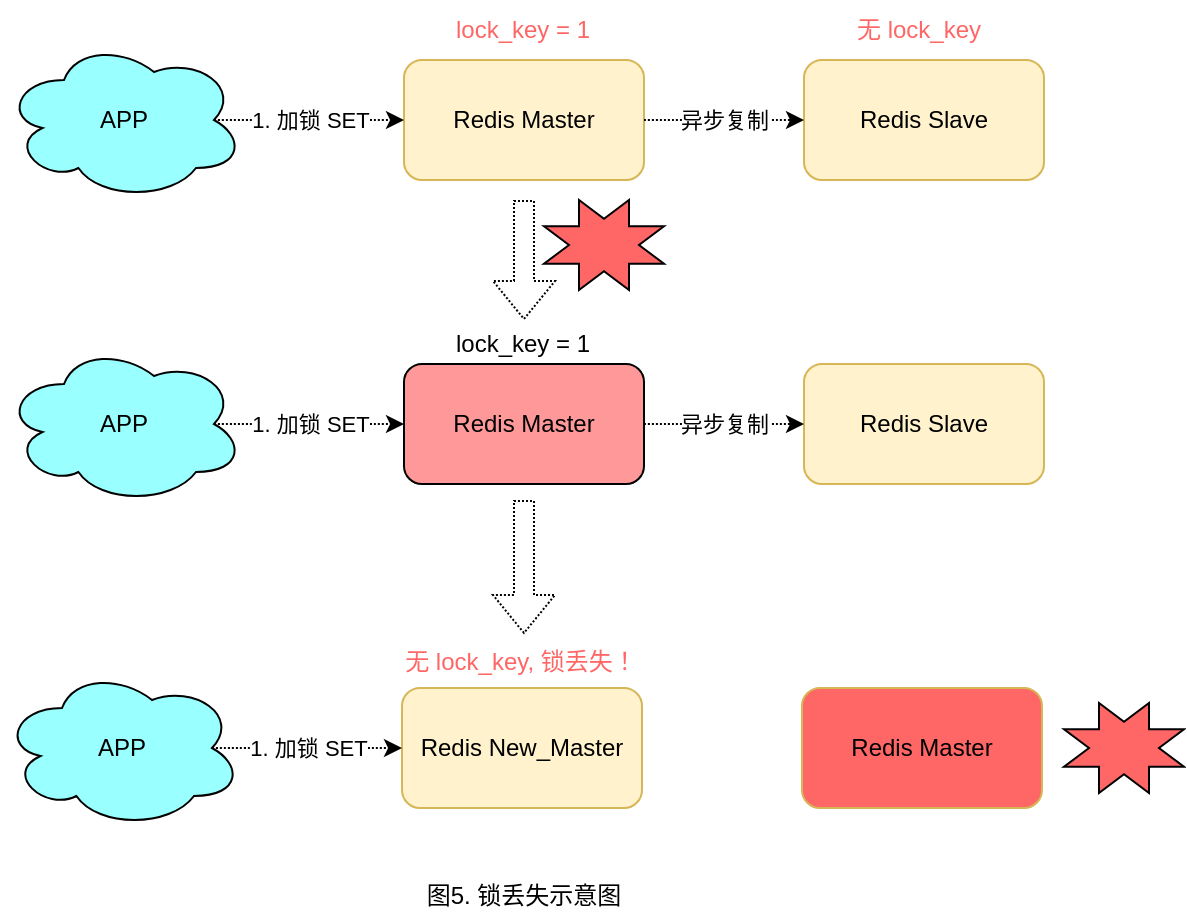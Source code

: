 <mxfile version="20.3.0" type="device"><diagram id="8NFtPzkG5aBTjQyTmKhl" name="第 1 页"><mxGraphModel dx="1426" dy="905" grid="1" gridSize="10" guides="1" tooltips="1" connect="1" arrows="1" fold="1" page="1" pageScale="1" pageWidth="827" pageHeight="1169" math="0" shadow="0"><root><mxCell id="0"/><mxCell id="1" parent="0"/><mxCell id="1lBZAckrglMeScR5EhlR-1" value="APP" style="ellipse;shape=cloud;whiteSpace=wrap;html=1;fillColor=#99FFFF;" parent="1" vertex="1"><mxGeometry x="120" y="200" width="120" height="80" as="geometry"/></mxCell><mxCell id="vZYR9i3tSeTn6US3XFem-1" value="Redis Master" style="rounded=1;whiteSpace=wrap;html=1;fillStyle=auto;fillColor=#fff2cc;strokeColor=#d6b656;" parent="1" vertex="1"><mxGeometry x="320" y="210" width="120" height="60" as="geometry"/></mxCell><mxCell id="vZYR9i3tSeTn6US3XFem-2" value="Redis Slave" style="rounded=1;whiteSpace=wrap;html=1;fillStyle=auto;fillColor=#fff2cc;strokeColor=#d6b656;" parent="1" vertex="1"><mxGeometry x="520" y="210" width="120" height="60" as="geometry"/></mxCell><mxCell id="vZYR9i3tSeTn6US3XFem-3" value="1. 加锁 SET" style="endArrow=classic;html=1;rounded=0;dashed=1;dashPattern=1 1;fontColor=#000000;curved=1;exitX=0.875;exitY=0.5;exitDx=0;exitDy=0;exitPerimeter=0;entryX=0;entryY=0.5;entryDx=0;entryDy=0;" parent="1" source="1lBZAckrglMeScR5EhlR-1" target="vZYR9i3tSeTn6US3XFem-1" edge="1"><mxGeometry width="50" height="50" relative="1" as="geometry"><mxPoint x="270" y="380" as="sourcePoint"/><mxPoint x="320" y="330" as="targetPoint"/></mxGeometry></mxCell><mxCell id="vZYR9i3tSeTn6US3XFem-4" value="异步复制" style="endArrow=classic;html=1;rounded=0;dashed=1;dashPattern=1 1;fontColor=#000000;curved=1;exitX=1;exitY=0.5;exitDx=0;exitDy=0;entryX=0;entryY=0.5;entryDx=0;entryDy=0;" parent="1" source="vZYR9i3tSeTn6US3XFem-1" target="vZYR9i3tSeTn6US3XFem-2" edge="1"><mxGeometry width="50" height="50" relative="1" as="geometry"><mxPoint x="650" y="420" as="sourcePoint"/><mxPoint x="700" y="370" as="targetPoint"/></mxGeometry></mxCell><mxCell id="vZYR9i3tSeTn6US3XFem-5" value="&lt;font color=&quot;#ff6666&quot;&gt;lock_key = 1&lt;/font&gt;" style="text;html=1;align=center;verticalAlign=middle;resizable=0;points=[];autosize=1;strokeColor=none;fillColor=none;fontColor=#000000;" parent="1" vertex="1"><mxGeometry x="334" y="180" width="90" height="30" as="geometry"/></mxCell><mxCell id="vZYR9i3tSeTn6US3XFem-6" value="APP" style="ellipse;shape=cloud;whiteSpace=wrap;html=1;fillColor=#99FFFF;" parent="1" vertex="1"><mxGeometry x="120" y="352" width="120" height="80" as="geometry"/></mxCell><mxCell id="vZYR9i3tSeTn6US3XFem-7" value="Redis Master" style="rounded=1;whiteSpace=wrap;html=1;fillStyle=auto;fontColor=#000000;fillColor=#FF9999;" parent="1" vertex="1"><mxGeometry x="320" y="362" width="120" height="60" as="geometry"/></mxCell><mxCell id="vZYR9i3tSeTn6US3XFem-8" value="Redis Slave" style="rounded=1;whiteSpace=wrap;html=1;fillStyle=auto;fillColor=#fff2cc;strokeColor=#d6b656;" parent="1" vertex="1"><mxGeometry x="520" y="362" width="120" height="60" as="geometry"/></mxCell><mxCell id="vZYR9i3tSeTn6US3XFem-9" value="1. 加锁 SET" style="endArrow=classic;html=1;rounded=0;dashed=1;dashPattern=1 1;fontColor=#000000;curved=1;exitX=0.875;exitY=0.5;exitDx=0;exitDy=0;exitPerimeter=0;entryX=0;entryY=0.5;entryDx=0;entryDy=0;" parent="1" source="vZYR9i3tSeTn6US3XFem-6" target="vZYR9i3tSeTn6US3XFem-7" edge="1"><mxGeometry width="50" height="50" relative="1" as="geometry"><mxPoint x="270" y="532" as="sourcePoint"/><mxPoint x="320" y="482" as="targetPoint"/></mxGeometry></mxCell><mxCell id="vZYR9i3tSeTn6US3XFem-10" value="异步复制" style="endArrow=classic;html=1;rounded=0;dashed=1;dashPattern=1 1;fontColor=#000000;curved=1;exitX=1;exitY=0.5;exitDx=0;exitDy=0;entryX=0;entryY=0.5;entryDx=0;entryDy=0;" parent="1" source="vZYR9i3tSeTn6US3XFem-7" target="vZYR9i3tSeTn6US3XFem-8" edge="1"><mxGeometry width="50" height="50" relative="1" as="geometry"><mxPoint x="650" y="572" as="sourcePoint"/><mxPoint x="700" y="522" as="targetPoint"/></mxGeometry></mxCell><mxCell id="vZYR9i3tSeTn6US3XFem-11" value="lock_key = 1" style="text;html=1;align=center;verticalAlign=middle;resizable=0;points=[];autosize=1;strokeColor=none;fillColor=none;fontColor=#000000;" parent="1" vertex="1"><mxGeometry x="334" y="337" width="90" height="30" as="geometry"/></mxCell><mxCell id="vZYR9i3tSeTn6US3XFem-12" value="APP" style="ellipse;shape=cloud;whiteSpace=wrap;html=1;fillColor=#99FFFF;" parent="1" vertex="1"><mxGeometry x="119" y="514" width="120" height="80" as="geometry"/></mxCell><mxCell id="vZYR9i3tSeTn6US3XFem-13" value="Redis New_Master" style="rounded=1;whiteSpace=wrap;html=1;fillStyle=auto;fillColor=#fff2cc;strokeColor=#d6b656;" parent="1" vertex="1"><mxGeometry x="319" y="524" width="120" height="60" as="geometry"/></mxCell><mxCell id="vZYR9i3tSeTn6US3XFem-14" value="Redis Master" style="rounded=1;whiteSpace=wrap;html=1;fillStyle=auto;fillColor=#FF6666;strokeColor=#d6b656;" parent="1" vertex="1"><mxGeometry x="519" y="524" width="120" height="60" as="geometry"/></mxCell><mxCell id="vZYR9i3tSeTn6US3XFem-15" value="1. 加锁 SET" style="endArrow=classic;html=1;rounded=0;dashed=1;dashPattern=1 1;fontColor=#000000;curved=1;exitX=0.875;exitY=0.5;exitDx=0;exitDy=0;exitPerimeter=0;entryX=0;entryY=0.5;entryDx=0;entryDy=0;" parent="1" source="vZYR9i3tSeTn6US3XFem-12" target="vZYR9i3tSeTn6US3XFem-13" edge="1"><mxGeometry width="50" height="50" relative="1" as="geometry"><mxPoint x="269" y="694" as="sourcePoint"/><mxPoint x="319" y="644" as="targetPoint"/></mxGeometry></mxCell><mxCell id="vZYR9i3tSeTn6US3XFem-17" value="&lt;font color=&quot;#ff6666&quot;&gt;无 lock_key, 锁丢失！&lt;/font&gt;" style="text;html=1;align=center;verticalAlign=middle;resizable=0;points=[];autosize=1;strokeColor=none;fillColor=none;fontColor=#000000;" parent="1" vertex="1"><mxGeometry x="308" y="496" width="140" height="30" as="geometry"/></mxCell><mxCell id="vZYR9i3tSeTn6US3XFem-18" value="" style="shape=flexArrow;endArrow=classic;html=1;rounded=0;dashed=1;dashPattern=1 1;fontColor=#000000;curved=1;entryX=0.511;entryY=0.1;entryDx=0;entryDy=0;entryPerimeter=0;" parent="1" target="vZYR9i3tSeTn6US3XFem-11" edge="1"><mxGeometry width="50" height="50" relative="1" as="geometry"><mxPoint x="380" y="280" as="sourcePoint"/><mxPoint x="530" y="300" as="targetPoint"/></mxGeometry></mxCell><mxCell id="vZYR9i3tSeTn6US3XFem-19" value="&lt;font color=&quot;#ff6666&quot;&gt;无 lock_key&lt;/font&gt;" style="text;html=1;align=center;verticalAlign=middle;resizable=0;points=[];autosize=1;strokeColor=none;fillColor=none;fontColor=#000000;" parent="1" vertex="1"><mxGeometry x="532" y="180" width="90" height="30" as="geometry"/></mxCell><mxCell id="vZYR9i3tSeTn6US3XFem-22" value="" style="shape=flexArrow;endArrow=classic;html=1;rounded=0;dashed=1;dashPattern=1 1;fontColor=#000000;curved=1;entryX=0.511;entryY=0.1;entryDx=0;entryDy=0;entryPerimeter=0;" parent="1" edge="1"><mxGeometry width="50" height="50" relative="1" as="geometry"><mxPoint x="380" y="430" as="sourcePoint"/><mxPoint x="379.99" y="497" as="targetPoint"/></mxGeometry></mxCell><mxCell id="vZYR9i3tSeTn6US3XFem-23" value="" style="verticalLabelPosition=bottom;verticalAlign=top;html=1;shape=mxgraph.basic.8_point_star;fillStyle=auto;fontColor=#FF6666;fillColor=#FF6666;" parent="1" vertex="1"><mxGeometry x="650" y="531.5" width="60" height="45" as="geometry"/></mxCell><mxCell id="vZYR9i3tSeTn6US3XFem-25" value="" style="verticalLabelPosition=bottom;verticalAlign=top;html=1;shape=mxgraph.basic.8_point_star;fillStyle=auto;fontColor=#FF6666;fillColor=#FF6666;" parent="1" vertex="1"><mxGeometry x="390" y="280" width="60" height="45" as="geometry"/></mxCell><mxCell id="vZYR9i3tSeTn6US3XFem-26" value="&lt;font color=&quot;#000000&quot;&gt;图5. 锁丢失示意图&lt;/font&gt;" style="text;html=1;strokeColor=none;fillColor=none;align=center;verticalAlign=middle;whiteSpace=wrap;rounded=0;fillStyle=auto;fontColor=#FF6666;" parent="1" vertex="1"><mxGeometry x="325" y="618" width="110" height="20" as="geometry"/></mxCell></root></mxGraphModel></diagram></mxfile>